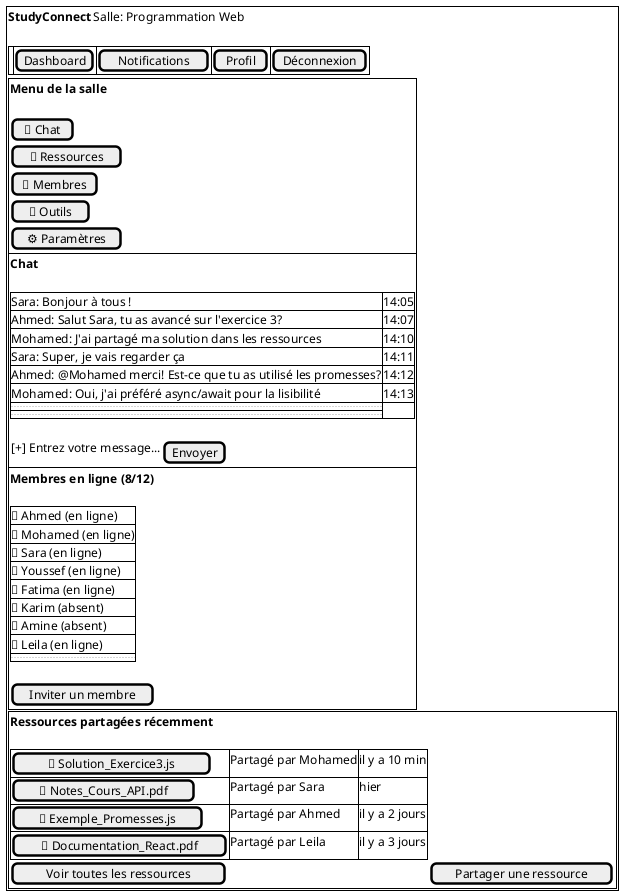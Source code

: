 @startuml chapterIII_ui_studyroom
skinparam backgroundColor white
skinparam handwritten false
skinparam defaultFontName Arial

salt
{
  {+
    {
      <b>StudyConnect | Salle: Programmation Web
      .
    }
    
    {
      {#
        . | [Dashboard] | [Notifications] | [Profil] | [Déconnexion]
      }
    }
    
    {
      {#
        {
          <b>Menu de la salle
          .
          [💬 Chat]
          [📁 Ressources]
          [👥 Membres]
          [🔧 Outils]
          [⚙️ Paramètres]
        }
        |
        {
          <b>Chat
          .
          {#
            Sara: Bonjour à tous ! | 14:05
            Ahmed: Salut Sara, tu as avancé sur l'exercice 3? | 14:07
            Mohamed: J'ai partagé ma solution dans les ressources | 14:10
            Sara: Super, je vais regarder ça | 14:11
            Ahmed: @Mohamed merci! Est-ce que tu as utilisé les promesses? | 14:12
            Mohamed: Oui, j'ai préféré async/await pour la lisibilité | 14:13
            ...
            ...
          }
          .
          {
            [+] Entrez votre message... | [Envoyer]
          }
        }
        |
        {
          <b>Membres en ligne (8/12)
          .
          {#
            👤 Ahmed (en ligne)
            👤 Mohamed (en ligne)
            👤 Sara (en ligne)
            👤 Youssef (en ligne)
            👤 Fatima (en ligne)
            👤 Karim (absent)
            👤 Amine (absent)
            👤 Leila (en ligne)
            ...
          }
          .
          [Inviter un membre]
        }
      }
      
      {#
        {
          <b>Ressources partagées récemment
          .
          {#
            [📄 Solution_Exercice3.js] | Partagé par Mohamed | il y a 10 min
            [📄 Notes_Cours_API.pdf] | Partagé par Sara | hier
            [📄 Exemple_Promesses.js] | Partagé par Ahmed | il y a 2 jours
            [📄 Documentation_React.pdf] | Partagé par Leila | il y a 3 jours
          }
          [Voir toutes les ressources] | [Partager une ressource]
        }
      }
    }
  }
}

@enduml 